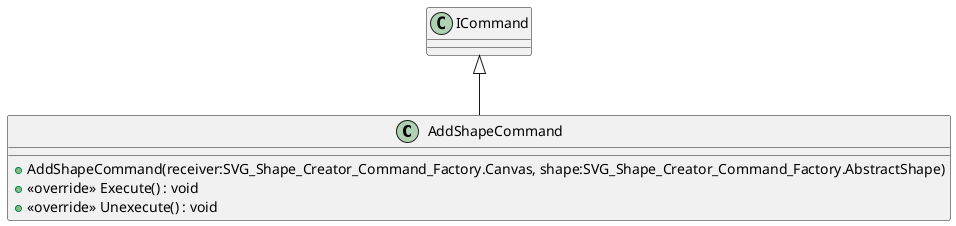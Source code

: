 @startuml
class AddShapeCommand {
    + AddShapeCommand(receiver:SVG_Shape_Creator_Command_Factory.Canvas, shape:SVG_Shape_Creator_Command_Factory.AbstractShape)
    + <<override>> Execute() : void
    + <<override>> Unexecute() : void
}
ICommand <|-- AddShapeCommand
@enduml
